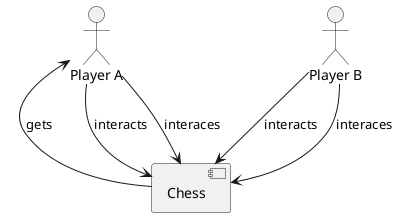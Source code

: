 @startuml
skinparam monochrome true
skinparam componentStyle uml2
actor Player__F_A as "Player A"
actor Player__F_B as "Player B"
component Chess as "Chess"
Chess -up-> Player__F_A : gets
Player__F_A -down-> Chess : interacts
Player__F_A -down-> Chess : interaces
Player__F_B -down-> Chess : interacts
Player__F_B -down-> Chess : interaces
@enduml
' Actifsource ID=[dc5bfacd-eaac-11e8-88d3-bfc6b992bdec,73695871-fa3e-11e8-af47-e5bdd8100025,Hash]